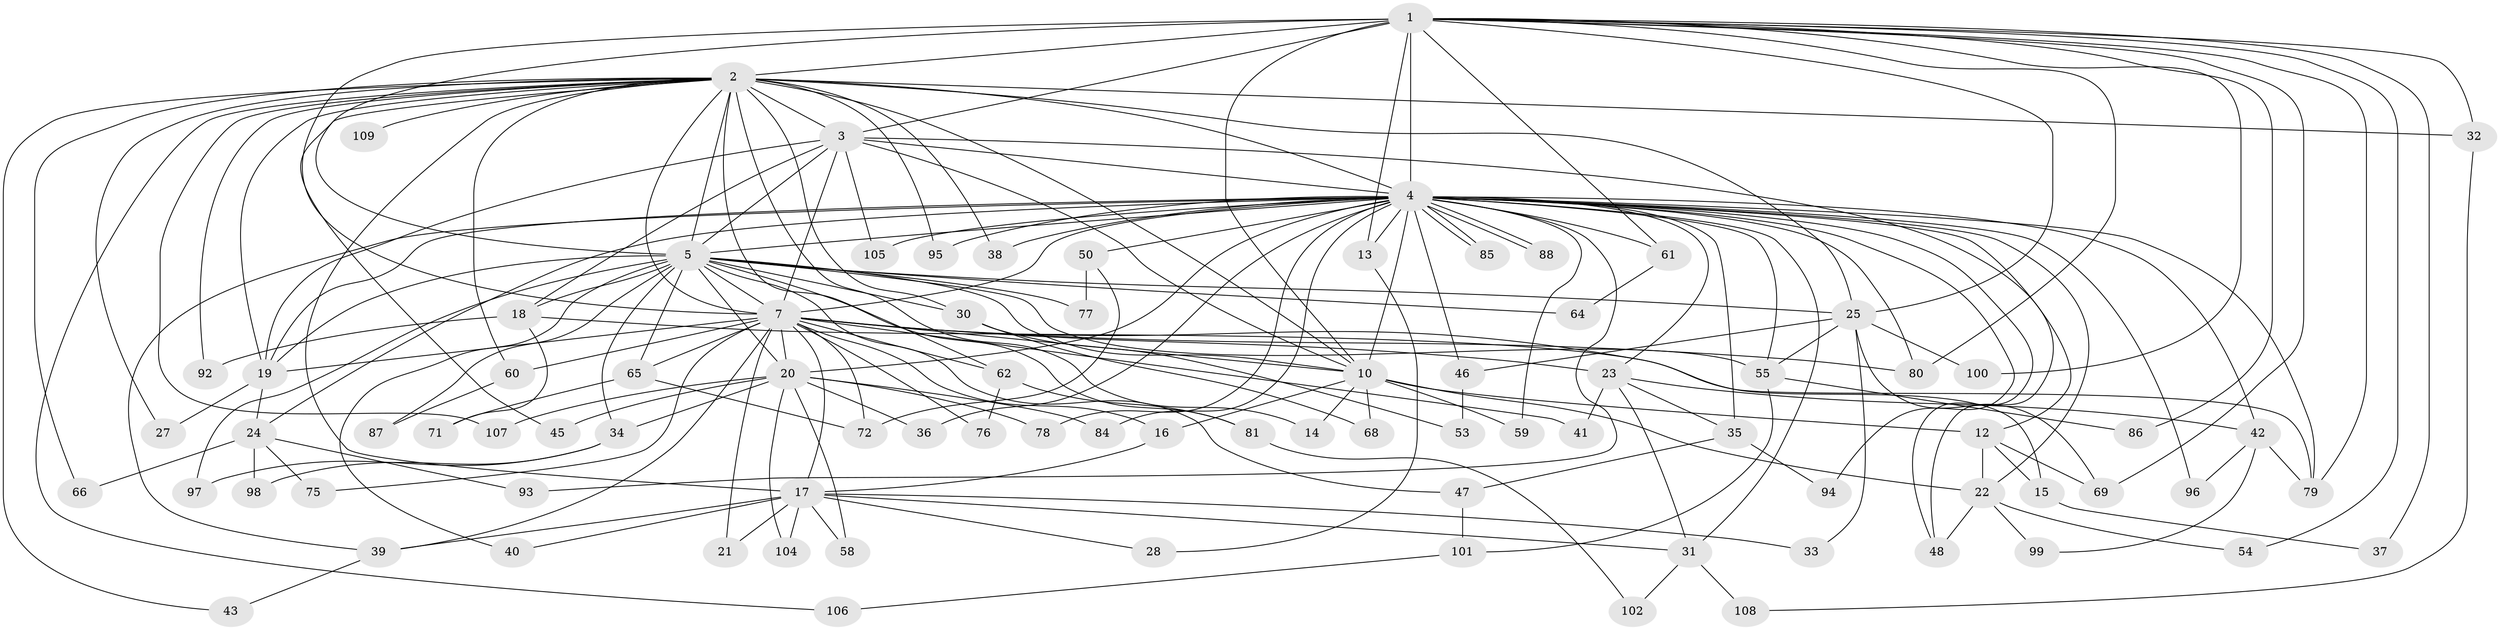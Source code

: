 // Generated by graph-tools (version 1.1) at 2025/23/03/03/25 07:23:36]
// undirected, 86 vertices, 193 edges
graph export_dot {
graph [start="1"]
  node [color=gray90,style=filled];
  1 [super="+11"];
  2 [super="+6"];
  3 [super="+74"];
  4 [super="+9"];
  5 [super="+8"];
  7 [super="+26"];
  10 [super="+44"];
  12 [super="+82"];
  13;
  14;
  15;
  16;
  17 [super="+56"];
  18 [super="+83"];
  19 [super="+73"];
  20 [super="+49"];
  21;
  22 [super="+91"];
  23;
  24 [super="+52"];
  25 [super="+29"];
  27;
  28;
  30;
  31 [super="+51"];
  32;
  33;
  34;
  35;
  36;
  37;
  38;
  39 [super="+63"];
  40;
  41;
  42 [super="+103"];
  43;
  45;
  46;
  47 [super="+70"];
  48 [super="+57"];
  50;
  53;
  54;
  55 [super="+67"];
  58;
  59;
  60;
  61;
  62;
  64;
  65 [super="+89"];
  66;
  68;
  69;
  71;
  72;
  75;
  76;
  77;
  78;
  79;
  80 [super="+90"];
  81;
  84;
  85;
  86;
  87;
  88;
  92;
  93;
  94;
  95;
  96;
  97;
  98;
  99;
  100;
  101;
  102;
  104;
  105;
  106;
  107;
  108;
  109;
  1 -- 2 [weight=3];
  1 -- 3;
  1 -- 4 [weight=2];
  1 -- 5 [weight=2];
  1 -- 7;
  1 -- 10;
  1 -- 13;
  1 -- 32;
  1 -- 37;
  1 -- 54;
  1 -- 61;
  1 -- 69;
  1 -- 79;
  1 -- 100;
  1 -- 80;
  1 -- 86;
  1 -- 25;
  2 -- 3 [weight=2];
  2 -- 4 [weight=4];
  2 -- 5 [weight=4];
  2 -- 7 [weight=2];
  2 -- 10 [weight=2];
  2 -- 14 [weight=2];
  2 -- 27;
  2 -- 30;
  2 -- 38;
  2 -- 62;
  2 -- 92;
  2 -- 109 [weight=2];
  2 -- 66;
  2 -- 17;
  2 -- 19;
  2 -- 95;
  2 -- 32;
  2 -- 106;
  2 -- 43;
  2 -- 107;
  2 -- 45;
  2 -- 60;
  2 -- 25;
  3 -- 4 [weight=2];
  3 -- 5 [weight=2];
  3 -- 7;
  3 -- 10;
  3 -- 18;
  3 -- 48;
  3 -- 105;
  3 -- 19;
  4 -- 5 [weight=4];
  4 -- 7 [weight=2];
  4 -- 10 [weight=2];
  4 -- 12;
  4 -- 13;
  4 -- 23;
  4 -- 38;
  4 -- 42;
  4 -- 50 [weight=2];
  4 -- 61;
  4 -- 78;
  4 -- 84;
  4 -- 85;
  4 -- 85;
  4 -- 88;
  4 -- 88;
  4 -- 95;
  4 -- 96;
  4 -- 105;
  4 -- 79;
  4 -- 19;
  4 -- 20;
  4 -- 22;
  4 -- 24 [weight=2];
  4 -- 93;
  4 -- 94;
  4 -- 35;
  4 -- 36;
  4 -- 39;
  4 -- 46;
  4 -- 55;
  4 -- 59;
  4 -- 48;
  4 -- 31;
  4 -- 80;
  5 -- 7 [weight=2];
  5 -- 10 [weight=2];
  5 -- 18;
  5 -- 34;
  5 -- 40;
  5 -- 55;
  5 -- 64;
  5 -- 65;
  5 -- 77;
  5 -- 81;
  5 -- 87;
  5 -- 97;
  5 -- 47 [weight=2];
  5 -- 25;
  5 -- 30;
  5 -- 20;
  5 -- 19;
  7 -- 10;
  7 -- 15;
  7 -- 16;
  7 -- 17;
  7 -- 20;
  7 -- 21;
  7 -- 23;
  7 -- 39;
  7 -- 41;
  7 -- 60;
  7 -- 62;
  7 -- 65;
  7 -- 72;
  7 -- 75;
  7 -- 76;
  7 -- 80;
  7 -- 19;
  10 -- 12;
  10 -- 16;
  10 -- 59;
  10 -- 68;
  10 -- 14;
  10 -- 22;
  12 -- 15;
  12 -- 22;
  12 -- 69;
  13 -- 28;
  15 -- 37;
  16 -- 17;
  17 -- 21;
  17 -- 28;
  17 -- 31;
  17 -- 33;
  17 -- 40;
  17 -- 104;
  17 -- 58;
  17 -- 39;
  18 -- 71;
  18 -- 92;
  18 -- 79;
  19 -- 24;
  19 -- 27;
  20 -- 34;
  20 -- 36;
  20 -- 45;
  20 -- 58;
  20 -- 78;
  20 -- 84;
  20 -- 104;
  20 -- 107;
  22 -- 48;
  22 -- 54;
  22 -- 99;
  23 -- 31;
  23 -- 35;
  23 -- 41;
  23 -- 42;
  24 -- 75;
  24 -- 93;
  24 -- 98;
  24 -- 66;
  25 -- 33;
  25 -- 46;
  25 -- 69;
  25 -- 100;
  25 -- 55;
  30 -- 53;
  30 -- 68;
  31 -- 108;
  31 -- 102;
  32 -- 108;
  34 -- 97;
  34 -- 98;
  35 -- 47;
  35 -- 94;
  39 -- 43;
  42 -- 96;
  42 -- 99;
  42 -- 79;
  46 -- 53;
  47 -- 101;
  50 -- 72;
  50 -- 77;
  55 -- 86;
  55 -- 101;
  60 -- 87;
  61 -- 64;
  62 -- 76;
  62 -- 81;
  65 -- 71;
  65 -- 72;
  81 -- 102;
  101 -- 106;
}
